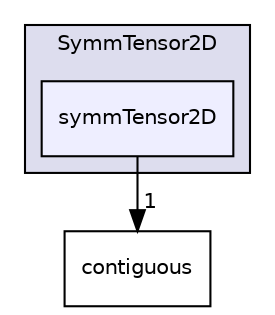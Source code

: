 digraph "src/OpenFOAM/primitives/SymmTensor2D/symmTensor2D" {
  bgcolor=transparent;
  compound=true
  node [ fontsize="10", fontname="Helvetica"];
  edge [ labelfontsize="10", labelfontname="Helvetica"];
  subgraph clusterdir_0c2340d1dbdaa835dd760c22e129bc79 {
    graph [ bgcolor="#ddddee", pencolor="black", label="SymmTensor2D" fontname="Helvetica", fontsize="10", URL="dir_0c2340d1dbdaa835dd760c22e129bc79.html"]
  dir_aecb5f8d18056a1060718fa7ca214264 [shape=box, label="symmTensor2D", style="filled", fillcolor="#eeeeff", pencolor="black", URL="dir_aecb5f8d18056a1060718fa7ca214264.html"];
  }
  dir_1b29830830533868fb04f0e807b2ad78 [shape=box label="contiguous" URL="dir_1b29830830533868fb04f0e807b2ad78.html"];
  dir_aecb5f8d18056a1060718fa7ca214264->dir_1b29830830533868fb04f0e807b2ad78 [headlabel="1", labeldistance=1.5 headhref="dir_002392_002321.html"];
}
